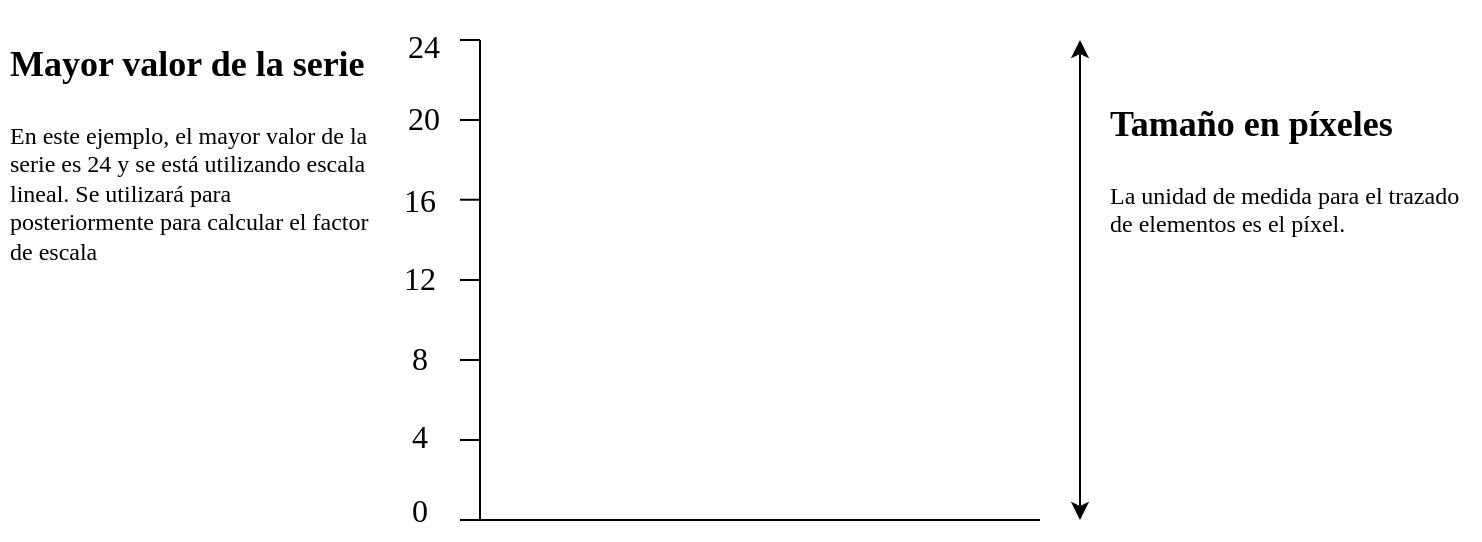 <mxfile version="20.3.0" type="device"><diagram id="BkDldRAjJgFyteynyuRM" name="Página-1"><mxGraphModel dx="652" dy="443" grid="1" gridSize="10" guides="1" tooltips="1" connect="1" arrows="1" fold="1" page="1" pageScale="1" pageWidth="827" pageHeight="1169" math="0" shadow="0"><root><mxCell id="0"/><mxCell id="1" parent="0"/><mxCell id="8qofVu7ccBdcl-petMP2-1" value="" style="endArrow=none;html=1;rounded=0;" edge="1" parent="1"><mxGeometry width="50" height="50" relative="1" as="geometry"><mxPoint x="320" y="400" as="sourcePoint"/><mxPoint x="320" y="160" as="targetPoint"/></mxGeometry></mxCell><mxCell id="8qofVu7ccBdcl-petMP2-2" value="" style="endArrow=none;html=1;rounded=0;" edge="1" parent="1"><mxGeometry width="50" height="50" relative="1" as="geometry"><mxPoint x="320" y="400" as="sourcePoint"/><mxPoint x="600" y="400" as="targetPoint"/></mxGeometry></mxCell><mxCell id="8qofVu7ccBdcl-petMP2-3" value="" style="endArrow=classic;startArrow=classic;html=1;rounded=0;" edge="1" parent="1"><mxGeometry width="50" height="50" relative="1" as="geometry"><mxPoint x="620" y="400" as="sourcePoint"/><mxPoint x="620" y="160" as="targetPoint"/></mxGeometry></mxCell><mxCell id="8qofVu7ccBdcl-petMP2-4" value="&lt;h1&gt;&lt;font face=&quot;Times New Roman&quot; style=&quot;font-size: 18px;&quot;&gt;Tamaño en píxeles&lt;/font&gt;&lt;/h1&gt;&lt;p&gt;&lt;font face=&quot;Times New Roman&quot;&gt;La unidad de medida para el trazado de elementos es el píxel.&lt;/font&gt;&lt;/p&gt;" style="text;html=1;strokeColor=none;fillColor=none;spacing=5;spacingTop=-20;whiteSpace=wrap;overflow=hidden;rounded=0;" vertex="1" parent="1"><mxGeometry x="630" y="180" width="190" height="120" as="geometry"/></mxCell><mxCell id="8qofVu7ccBdcl-petMP2-5" value="" style="endArrow=none;html=1;rounded=0;fontSize=18;" edge="1" parent="1"><mxGeometry width="50" height="50" relative="1" as="geometry"><mxPoint x="320" y="160" as="sourcePoint"/><mxPoint x="310" y="160" as="targetPoint"/></mxGeometry></mxCell><mxCell id="8qofVu7ccBdcl-petMP2-6" value="" style="endArrow=none;html=1;rounded=0;fontSize=18;" edge="1" parent="1"><mxGeometry width="50" height="50" relative="1" as="geometry"><mxPoint x="320" y="200" as="sourcePoint"/><mxPoint x="310" y="200" as="targetPoint"/></mxGeometry></mxCell><mxCell id="8qofVu7ccBdcl-petMP2-7" value="" style="endArrow=none;html=1;rounded=0;fontSize=18;" edge="1" parent="1"><mxGeometry width="50" height="50" relative="1" as="geometry"><mxPoint x="320" y="239.86" as="sourcePoint"/><mxPoint x="310" y="239.86" as="targetPoint"/></mxGeometry></mxCell><mxCell id="8qofVu7ccBdcl-petMP2-8" value="" style="endArrow=none;html=1;rounded=0;fontSize=18;" edge="1" parent="1"><mxGeometry width="50" height="50" relative="1" as="geometry"><mxPoint x="320" y="280" as="sourcePoint"/><mxPoint x="310" y="280" as="targetPoint"/></mxGeometry></mxCell><mxCell id="8qofVu7ccBdcl-petMP2-9" value="" style="endArrow=none;html=1;rounded=0;fontSize=18;" edge="1" parent="1"><mxGeometry width="50" height="50" relative="1" as="geometry"><mxPoint x="320" y="320" as="sourcePoint"/><mxPoint x="310" y="320" as="targetPoint"/></mxGeometry></mxCell><mxCell id="8qofVu7ccBdcl-petMP2-10" value="" style="endArrow=none;html=1;rounded=0;fontSize=18;" edge="1" parent="1"><mxGeometry width="50" height="50" relative="1" as="geometry"><mxPoint x="320" y="360" as="sourcePoint"/><mxPoint x="310" y="360" as="targetPoint"/></mxGeometry></mxCell><mxCell id="8qofVu7ccBdcl-petMP2-11" value="" style="endArrow=none;html=1;rounded=0;fontSize=18;" edge="1" parent="1"><mxGeometry width="50" height="50" relative="1" as="geometry"><mxPoint x="320" y="400" as="sourcePoint"/><mxPoint x="310" y="400" as="targetPoint"/></mxGeometry></mxCell><mxCell id="8qofVu7ccBdcl-petMP2-12" value="&lt;font face=&quot;Times New Roman&quot; style=&quot;font-size: 16px;&quot;&gt;0&lt;/font&gt;" style="text;html=1;strokeColor=none;fillColor=none;align=center;verticalAlign=middle;whiteSpace=wrap;rounded=0;fontSize=18;" vertex="1" parent="1"><mxGeometry x="280" y="380" width="20" height="30" as="geometry"/></mxCell><mxCell id="8qofVu7ccBdcl-petMP2-13" value="&lt;font face=&quot;Times New Roman&quot; style=&quot;font-size: 16px;&quot;&gt;4&lt;/font&gt;" style="text;html=1;strokeColor=none;fillColor=none;align=center;verticalAlign=middle;whiteSpace=wrap;rounded=0;fontSize=18;" vertex="1" parent="1"><mxGeometry x="280" y="343" width="20" height="30" as="geometry"/></mxCell><mxCell id="8qofVu7ccBdcl-petMP2-14" value="&lt;font face=&quot;Times New Roman&quot; style=&quot;font-size: 16px;&quot;&gt;8&lt;/font&gt;" style="text;html=1;strokeColor=none;fillColor=none;align=center;verticalAlign=middle;whiteSpace=wrap;rounded=0;fontSize=18;" vertex="1" parent="1"><mxGeometry x="280" y="304" width="20" height="30" as="geometry"/></mxCell><mxCell id="8qofVu7ccBdcl-petMP2-15" value="&lt;font face=&quot;Times New Roman&quot; style=&quot;font-size: 16px;&quot;&gt;12&lt;/font&gt;" style="text;html=1;strokeColor=none;fillColor=none;align=center;verticalAlign=middle;whiteSpace=wrap;rounded=0;fontSize=18;" vertex="1" parent="1"><mxGeometry x="280" y="264" width="20" height="30" as="geometry"/></mxCell><mxCell id="8qofVu7ccBdcl-petMP2-16" value="&lt;font face=&quot;Times New Roman&quot; style=&quot;font-size: 16px;&quot;&gt;16&lt;/font&gt;" style="text;html=1;strokeColor=none;fillColor=none;align=center;verticalAlign=middle;whiteSpace=wrap;rounded=0;fontSize=18;" vertex="1" parent="1"><mxGeometry x="280" y="225" width="20" height="30" as="geometry"/></mxCell><mxCell id="8qofVu7ccBdcl-petMP2-17" value="&lt;font face=&quot;Times New Roman&quot; style=&quot;font-size: 16px;&quot;&gt;20&lt;/font&gt;" style="text;html=1;strokeColor=none;fillColor=none;align=center;verticalAlign=middle;whiteSpace=wrap;rounded=0;fontSize=18;" vertex="1" parent="1"><mxGeometry x="282" y="184" width="20" height="30" as="geometry"/></mxCell><mxCell id="8qofVu7ccBdcl-petMP2-18" value="&lt;font face=&quot;Times New Roman&quot; style=&quot;font-size: 16px;&quot;&gt;24&lt;/font&gt;" style="text;html=1;strokeColor=none;fillColor=none;align=center;verticalAlign=middle;whiteSpace=wrap;rounded=0;fontSize=18;" vertex="1" parent="1"><mxGeometry x="282" y="148" width="20" height="30" as="geometry"/></mxCell><mxCell id="8qofVu7ccBdcl-petMP2-19" value="&lt;h1&gt;&lt;font face=&quot;Times New Roman&quot;&gt;&lt;span style=&quot;font-size: 18px;&quot;&gt;Mayor valor de la serie&lt;/span&gt;&lt;/font&gt;&lt;/h1&gt;&lt;p&gt;&lt;font face=&quot;Times New Roman&quot;&gt;En este ejemplo, el mayor valor de la serie es 24 y se está utilizando escala lineal. Se utilizará para posteriormente para calcular el factor de escala&amp;nbsp;&lt;/font&gt;&lt;/p&gt;" style="text;html=1;strokeColor=none;fillColor=none;spacing=5;spacingTop=-20;whiteSpace=wrap;overflow=hidden;rounded=0;" vertex="1" parent="1"><mxGeometry x="80" y="150" width="190" height="120" as="geometry"/></mxCell></root></mxGraphModel></diagram></mxfile>